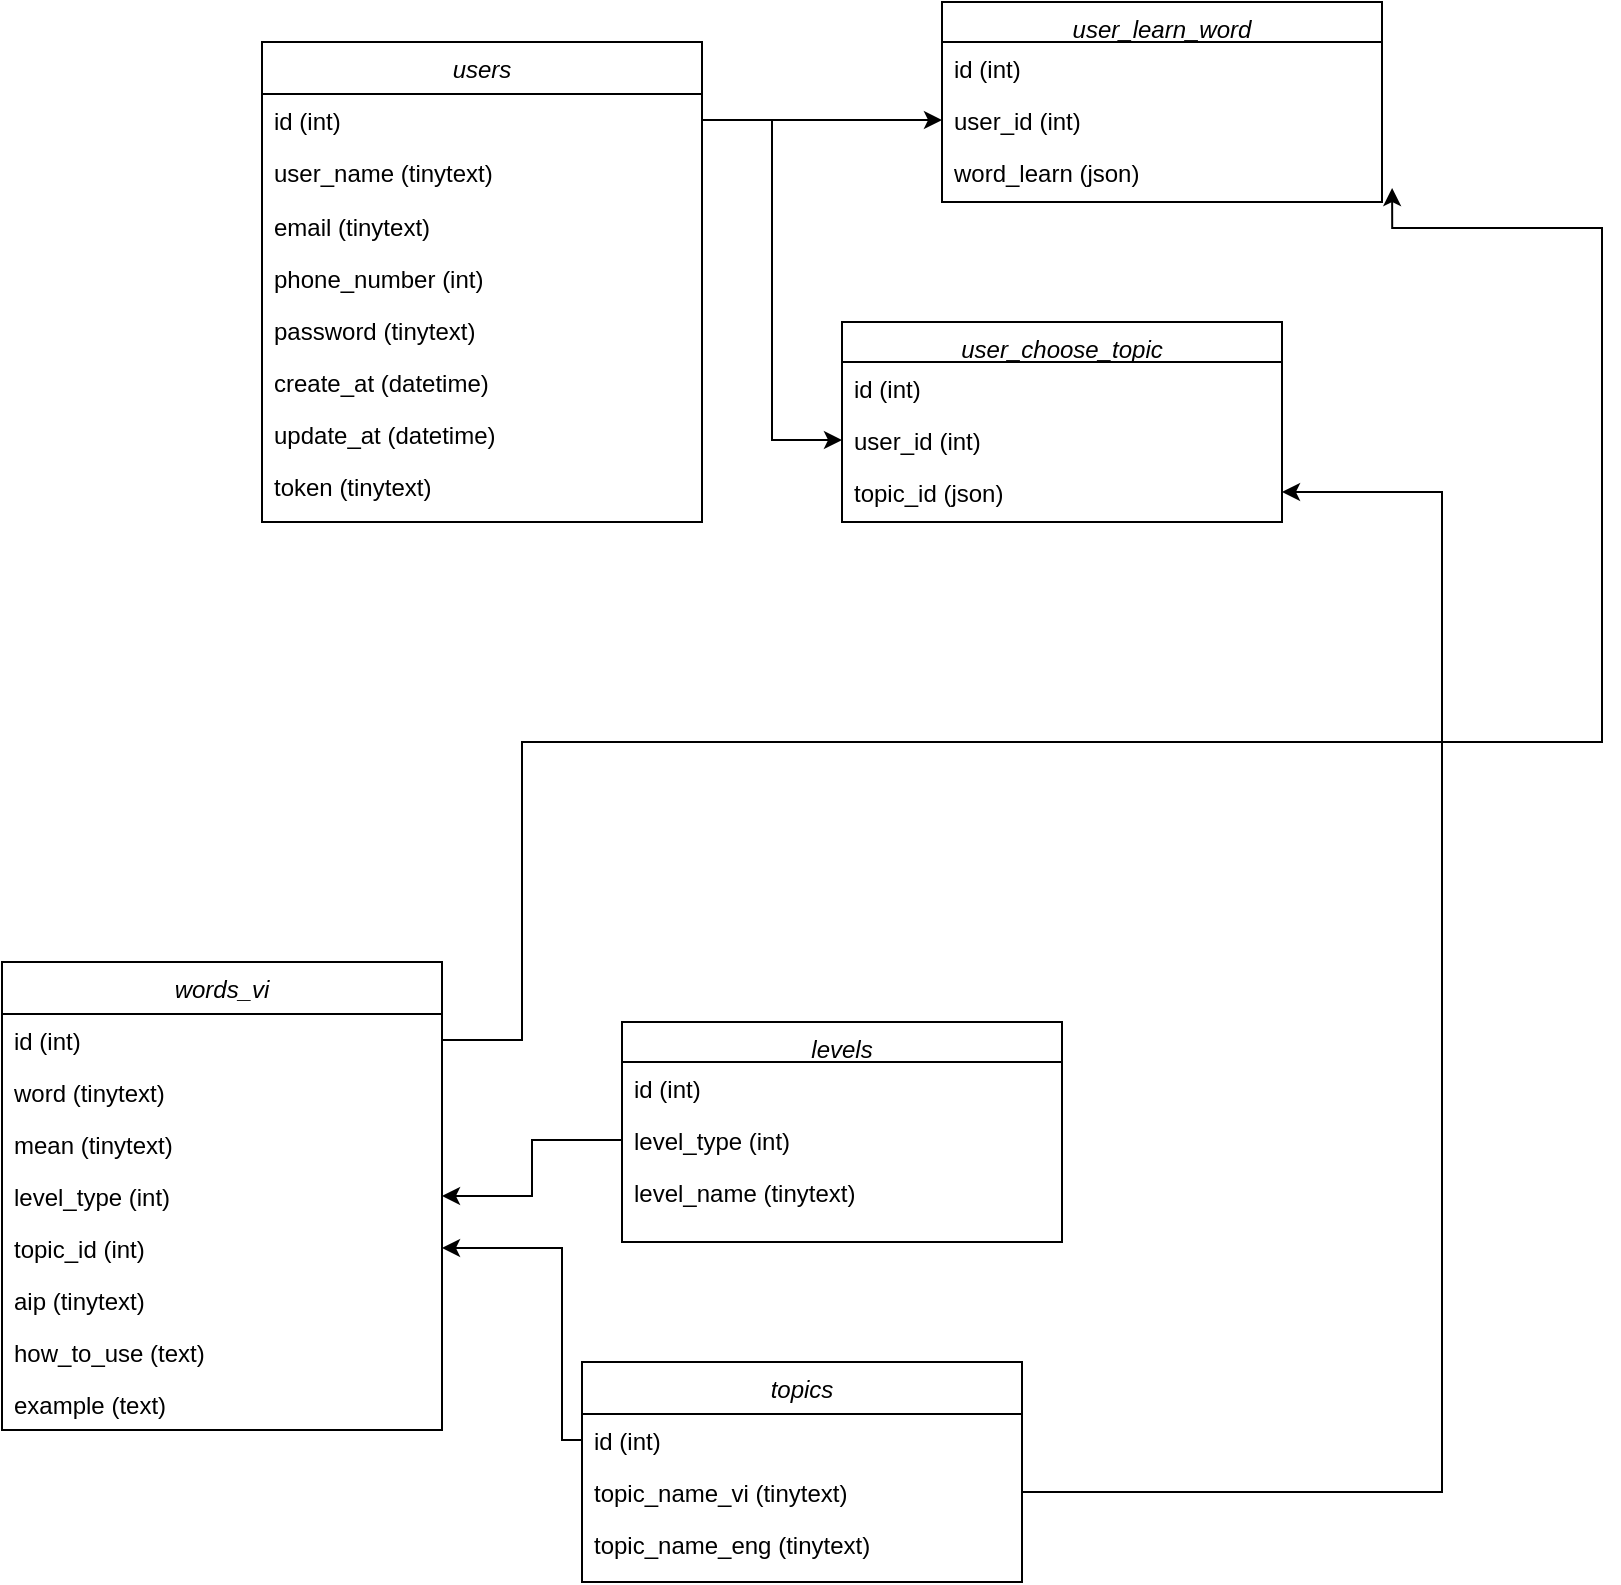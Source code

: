<mxfile version="14.4.3" type="github">
  <diagram id="C5RBs43oDa-KdzZeNtuy" name="Page-1">
    <mxGraphModel dx="259" dy="435" grid="1" gridSize="10" guides="1" tooltips="1" connect="1" arrows="1" fold="1" page="1" pageScale="1" pageWidth="1654" pageHeight="1169" math="0" shadow="0">
      <root>
        <mxCell id="WIyWlLk6GJQsqaUBKTNV-0" />
        <mxCell id="WIyWlLk6GJQsqaUBKTNV-1" parent="WIyWlLk6GJQsqaUBKTNV-0" />
        <mxCell id="zkfFHV4jXpPFQw0GAbJ--0" value="users" style="swimlane;fontStyle=2;align=center;verticalAlign=top;childLayout=stackLayout;horizontal=1;startSize=26;horizontalStack=0;resizeParent=1;resizeLast=0;collapsible=1;marginBottom=0;rounded=0;shadow=0;strokeWidth=1;" parent="WIyWlLk6GJQsqaUBKTNV-1" vertex="1">
          <mxGeometry x="360" y="170" width="220" height="240" as="geometry">
            <mxRectangle x="230" y="140" width="160" height="26" as="alternateBounds" />
          </mxGeometry>
        </mxCell>
        <mxCell id="zkfFHV4jXpPFQw0GAbJ--1" value="id (int)" style="text;align=left;verticalAlign=top;spacingLeft=4;spacingRight=4;overflow=hidden;rotatable=0;points=[[0,0.5],[1,0.5]];portConstraint=eastwest;" parent="zkfFHV4jXpPFQw0GAbJ--0" vertex="1">
          <mxGeometry y="26" width="220" height="26" as="geometry" />
        </mxCell>
        <mxCell id="zkfFHV4jXpPFQw0GAbJ--2" value="user_name (tinytext)" style="text;align=left;verticalAlign=top;spacingLeft=4;spacingRight=4;overflow=hidden;rotatable=0;points=[[0,0.5],[1,0.5]];portConstraint=eastwest;rounded=0;shadow=0;html=0;" parent="zkfFHV4jXpPFQw0GAbJ--0" vertex="1">
          <mxGeometry y="52" width="220" height="27" as="geometry" />
        </mxCell>
        <mxCell id="T9RBrHjK5zjQ25orhP69-0" value="email (tinytext)" style="text;align=left;verticalAlign=top;spacingLeft=4;spacingRight=4;overflow=hidden;rotatable=0;points=[[0,0.5],[1,0.5]];portConstraint=eastwest;rounded=0;shadow=0;html=0;" parent="zkfFHV4jXpPFQw0GAbJ--0" vertex="1">
          <mxGeometry y="79" width="220" height="26" as="geometry" />
        </mxCell>
        <mxCell id="T9RBrHjK5zjQ25orhP69-1" value="phone_number (int)" style="text;align=left;verticalAlign=top;spacingLeft=4;spacingRight=4;overflow=hidden;rotatable=0;points=[[0,0.5],[1,0.5]];portConstraint=eastwest;rounded=0;shadow=0;html=0;" parent="zkfFHV4jXpPFQw0GAbJ--0" vertex="1">
          <mxGeometry y="105" width="220" height="26" as="geometry" />
        </mxCell>
        <mxCell id="T9RBrHjK5zjQ25orhP69-2" value="password (tinytext)" style="text;align=left;verticalAlign=top;spacingLeft=4;spacingRight=4;overflow=hidden;rotatable=0;points=[[0,0.5],[1,0.5]];portConstraint=eastwest;rounded=0;shadow=0;html=0;" parent="zkfFHV4jXpPFQw0GAbJ--0" vertex="1">
          <mxGeometry y="131" width="220" height="26" as="geometry" />
        </mxCell>
        <mxCell id="T9RBrHjK5zjQ25orhP69-6" value="create_at (datetime)" style="text;align=left;verticalAlign=top;spacingLeft=4;spacingRight=4;overflow=hidden;rotatable=0;points=[[0,0.5],[1,0.5]];portConstraint=eastwest;rounded=0;shadow=0;html=0;" parent="zkfFHV4jXpPFQw0GAbJ--0" vertex="1">
          <mxGeometry y="157" width="220" height="26" as="geometry" />
        </mxCell>
        <mxCell id="T9RBrHjK5zjQ25orhP69-7" value="update_at (datetime)" style="text;align=left;verticalAlign=top;spacingLeft=4;spacingRight=4;overflow=hidden;rotatable=0;points=[[0,0.5],[1,0.5]];portConstraint=eastwest;rounded=0;shadow=0;html=0;" parent="zkfFHV4jXpPFQw0GAbJ--0" vertex="1">
          <mxGeometry y="183" width="220" height="26" as="geometry" />
        </mxCell>
        <mxCell id="T9RBrHjK5zjQ25orhP69-9" value="token (tinytext)" style="text;align=left;verticalAlign=top;spacingLeft=4;spacingRight=4;overflow=hidden;rotatable=0;points=[[0,0.5],[1,0.5]];portConstraint=eastwest;rounded=0;shadow=0;html=0;" parent="zkfFHV4jXpPFQw0GAbJ--0" vertex="1">
          <mxGeometry y="209" width="220" height="26" as="geometry" />
        </mxCell>
        <mxCell id="T9RBrHjK5zjQ25orhP69-10" value="words_vi" style="swimlane;fontStyle=2;align=center;verticalAlign=top;childLayout=stackLayout;horizontal=1;startSize=26;horizontalStack=0;resizeParent=1;resizeLast=0;collapsible=1;marginBottom=0;rounded=0;shadow=0;strokeWidth=1;" parent="WIyWlLk6GJQsqaUBKTNV-1" vertex="1">
          <mxGeometry x="230" y="630" width="220" height="234" as="geometry">
            <mxRectangle x="230" y="140" width="160" height="26" as="alternateBounds" />
          </mxGeometry>
        </mxCell>
        <mxCell id="T9RBrHjK5zjQ25orhP69-11" value="id (int)" style="text;align=left;verticalAlign=top;spacingLeft=4;spacingRight=4;overflow=hidden;rotatable=0;points=[[0,0.5],[1,0.5]];portConstraint=eastwest;" parent="T9RBrHjK5zjQ25orhP69-10" vertex="1">
          <mxGeometry y="26" width="220" height="26" as="geometry" />
        </mxCell>
        <mxCell id="T9RBrHjK5zjQ25orhP69-12" value="word (tinytext)" style="text;align=left;verticalAlign=top;spacingLeft=4;spacingRight=4;overflow=hidden;rotatable=0;points=[[0,0.5],[1,0.5]];portConstraint=eastwest;rounded=0;shadow=0;html=0;" parent="T9RBrHjK5zjQ25orhP69-10" vertex="1">
          <mxGeometry y="52" width="220" height="26" as="geometry" />
        </mxCell>
        <mxCell id="T9RBrHjK5zjQ25orhP69-13" value="mean (tinytext)" style="text;align=left;verticalAlign=top;spacingLeft=4;spacingRight=4;overflow=hidden;rotatable=0;points=[[0,0.5],[1,0.5]];portConstraint=eastwest;rounded=0;shadow=0;html=0;" parent="T9RBrHjK5zjQ25orhP69-10" vertex="1">
          <mxGeometry y="78" width="220" height="26" as="geometry" />
        </mxCell>
        <mxCell id="T9RBrHjK5zjQ25orhP69-14" value="level_type (int)" style="text;align=left;verticalAlign=top;spacingLeft=4;spacingRight=4;overflow=hidden;rotatable=0;points=[[0,0.5],[1,0.5]];portConstraint=eastwest;rounded=0;shadow=0;html=0;" parent="T9RBrHjK5zjQ25orhP69-10" vertex="1">
          <mxGeometry y="104" width="220" height="26" as="geometry" />
        </mxCell>
        <mxCell id="T9RBrHjK5zjQ25orhP69-15" value="topic_id (int)" style="text;align=left;verticalAlign=top;spacingLeft=4;spacingRight=4;overflow=hidden;rotatable=0;points=[[0,0.5],[1,0.5]];portConstraint=eastwest;rounded=0;shadow=0;html=0;" parent="T9RBrHjK5zjQ25orhP69-10" vertex="1">
          <mxGeometry y="130" width="220" height="26" as="geometry" />
        </mxCell>
        <mxCell id="T9RBrHjK5zjQ25orhP69-16" value="aip (tinytext)" style="text;align=left;verticalAlign=top;spacingLeft=4;spacingRight=4;overflow=hidden;rotatable=0;points=[[0,0.5],[1,0.5]];portConstraint=eastwest;rounded=0;shadow=0;html=0;" parent="T9RBrHjK5zjQ25orhP69-10" vertex="1">
          <mxGeometry y="156" width="220" height="26" as="geometry" />
        </mxCell>
        <mxCell id="T9RBrHjK5zjQ25orhP69-17" value="how_to_use (text)" style="text;align=left;verticalAlign=top;spacingLeft=4;spacingRight=4;overflow=hidden;rotatable=0;points=[[0,0.5],[1,0.5]];portConstraint=eastwest;rounded=0;shadow=0;html=0;" parent="T9RBrHjK5zjQ25orhP69-10" vertex="1">
          <mxGeometry y="182" width="220" height="26" as="geometry" />
        </mxCell>
        <mxCell id="T9RBrHjK5zjQ25orhP69-18" value="example (text)" style="text;align=left;verticalAlign=top;spacingLeft=4;spacingRight=4;overflow=hidden;rotatable=0;points=[[0,0.5],[1,0.5]];portConstraint=eastwest;rounded=0;shadow=0;html=0;" parent="T9RBrHjK5zjQ25orhP69-10" vertex="1">
          <mxGeometry y="208" width="220" height="26" as="geometry" />
        </mxCell>
        <mxCell id="T9RBrHjK5zjQ25orhP69-19" value="levels" style="swimlane;fontStyle=2;align=center;verticalAlign=top;childLayout=stackLayout;horizontal=1;startSize=20;horizontalStack=0;resizeParent=1;resizeLast=0;collapsible=1;marginBottom=0;rounded=0;shadow=0;strokeWidth=1;" parent="WIyWlLk6GJQsqaUBKTNV-1" vertex="1">
          <mxGeometry x="540" y="660" width="220" height="110" as="geometry">
            <mxRectangle x="360" y="530" width="160" height="26" as="alternateBounds" />
          </mxGeometry>
        </mxCell>
        <mxCell id="T9RBrHjK5zjQ25orhP69-20" value="id (int)" style="text;align=left;verticalAlign=top;spacingLeft=4;spacingRight=4;overflow=hidden;rotatable=0;points=[[0,0.5],[1,0.5]];portConstraint=eastwest;" parent="T9RBrHjK5zjQ25orhP69-19" vertex="1">
          <mxGeometry y="20" width="220" height="26" as="geometry" />
        </mxCell>
        <mxCell id="T9RBrHjK5zjQ25orhP69-21" value="level_type (int)" style="text;align=left;verticalAlign=top;spacingLeft=4;spacingRight=4;overflow=hidden;rotatable=0;points=[[0,0.5],[1,0.5]];portConstraint=eastwest;rounded=0;shadow=0;html=0;" parent="T9RBrHjK5zjQ25orhP69-19" vertex="1">
          <mxGeometry y="46" width="220" height="26" as="geometry" />
        </mxCell>
        <mxCell id="T9RBrHjK5zjQ25orhP69-22" value="level_name (tinytext)" style="text;align=left;verticalAlign=top;spacingLeft=4;spacingRight=4;overflow=hidden;rotatable=0;points=[[0,0.5],[1,0.5]];portConstraint=eastwest;rounded=0;shadow=0;html=0;" parent="T9RBrHjK5zjQ25orhP69-19" vertex="1">
          <mxGeometry y="72" width="220" height="26" as="geometry" />
        </mxCell>
        <mxCell id="T9RBrHjK5zjQ25orhP69-30" value="topics" style="swimlane;fontStyle=2;align=center;verticalAlign=top;childLayout=stackLayout;horizontal=1;startSize=26;horizontalStack=0;resizeParent=1;resizeLast=0;collapsible=1;marginBottom=0;rounded=0;shadow=0;strokeWidth=1;" parent="WIyWlLk6GJQsqaUBKTNV-1" vertex="1">
          <mxGeometry x="520" y="830" width="220" height="110" as="geometry">
            <mxRectangle x="230" y="140" width="160" height="26" as="alternateBounds" />
          </mxGeometry>
        </mxCell>
        <mxCell id="T9RBrHjK5zjQ25orhP69-31" value="id (int)" style="text;align=left;verticalAlign=top;spacingLeft=4;spacingRight=4;overflow=hidden;rotatable=0;points=[[0,0.5],[1,0.5]];portConstraint=eastwest;" parent="T9RBrHjK5zjQ25orhP69-30" vertex="1">
          <mxGeometry y="26" width="220" height="26" as="geometry" />
        </mxCell>
        <mxCell id="T9RBrHjK5zjQ25orhP69-32" value="topic_name_vi (tinytext)" style="text;align=left;verticalAlign=top;spacingLeft=4;spacingRight=4;overflow=hidden;rotatable=0;points=[[0,0.5],[1,0.5]];portConstraint=eastwest;rounded=0;shadow=0;html=0;" parent="T9RBrHjK5zjQ25orhP69-30" vertex="1">
          <mxGeometry y="52" width="220" height="26" as="geometry" />
        </mxCell>
        <mxCell id="T9RBrHjK5zjQ25orhP69-33" value="topic_name_eng (tinytext)" style="text;align=left;verticalAlign=top;spacingLeft=4;spacingRight=4;overflow=hidden;rotatable=0;points=[[0,0.5],[1,0.5]];portConstraint=eastwest;rounded=0;shadow=0;html=0;" parent="T9RBrHjK5zjQ25orhP69-30" vertex="1">
          <mxGeometry y="78" width="220" height="26" as="geometry" />
        </mxCell>
        <mxCell id="T9RBrHjK5zjQ25orhP69-36" style="edgeStyle=orthogonalEdgeStyle;rounded=0;orthogonalLoop=1;jettySize=auto;html=1;exitX=0;exitY=0.5;exitDx=0;exitDy=0;" parent="WIyWlLk6GJQsqaUBKTNV-1" source="T9RBrHjK5zjQ25orhP69-31" target="T9RBrHjK5zjQ25orhP69-15" edge="1">
          <mxGeometry relative="1" as="geometry">
            <mxPoint x="520" y="895" as="sourcePoint" />
            <Array as="points">
              <mxPoint x="510" y="869" />
              <mxPoint x="510" y="773" />
            </Array>
          </mxGeometry>
        </mxCell>
        <mxCell id="T9RBrHjK5zjQ25orhP69-37" style="edgeStyle=orthogonalEdgeStyle;rounded=0;orthogonalLoop=1;jettySize=auto;html=1;exitX=0;exitY=0.5;exitDx=0;exitDy=0;" parent="WIyWlLk6GJQsqaUBKTNV-1" source="T9RBrHjK5zjQ25orhP69-21" target="T9RBrHjK5zjQ25orhP69-14" edge="1">
          <mxGeometry relative="1" as="geometry" />
        </mxCell>
        <mxCell id="T9RBrHjK5zjQ25orhP69-40" value="user_learn_word" style="swimlane;fontStyle=2;align=center;verticalAlign=top;childLayout=stackLayout;horizontal=1;startSize=20;horizontalStack=0;resizeParent=1;resizeLast=0;collapsible=1;marginBottom=0;rounded=0;shadow=0;strokeWidth=1;" parent="WIyWlLk6GJQsqaUBKTNV-1" vertex="1">
          <mxGeometry x="700" y="150" width="220" height="100" as="geometry">
            <mxRectangle x="360" y="530" width="160" height="26" as="alternateBounds" />
          </mxGeometry>
        </mxCell>
        <mxCell id="T9RBrHjK5zjQ25orhP69-41" value="id (int)" style="text;align=left;verticalAlign=top;spacingLeft=4;spacingRight=4;overflow=hidden;rotatable=0;points=[[0,0.5],[1,0.5]];portConstraint=eastwest;" parent="T9RBrHjK5zjQ25orhP69-40" vertex="1">
          <mxGeometry y="20" width="220" height="26" as="geometry" />
        </mxCell>
        <mxCell id="T9RBrHjK5zjQ25orhP69-42" value="user_id (int)" style="text;align=left;verticalAlign=top;spacingLeft=4;spacingRight=4;overflow=hidden;rotatable=0;points=[[0,0.5],[1,0.5]];portConstraint=eastwest;rounded=0;shadow=0;html=0;" parent="T9RBrHjK5zjQ25orhP69-40" vertex="1">
          <mxGeometry y="46" width="220" height="26" as="geometry" />
        </mxCell>
        <mxCell id="T9RBrHjK5zjQ25orhP69-43" value="word_learn (json)" style="text;align=left;verticalAlign=top;spacingLeft=4;spacingRight=4;overflow=hidden;rotatable=0;points=[[0,0.5],[1,0.5]];portConstraint=eastwest;rounded=0;shadow=0;html=0;" parent="T9RBrHjK5zjQ25orhP69-40" vertex="1">
          <mxGeometry y="72" width="220" height="26" as="geometry" />
        </mxCell>
        <mxCell id="T9RBrHjK5zjQ25orhP69-47" value="user_choose_topic" style="swimlane;fontStyle=2;align=center;verticalAlign=top;childLayout=stackLayout;horizontal=1;startSize=20;horizontalStack=0;resizeParent=1;resizeLast=0;collapsible=1;marginBottom=0;rounded=0;shadow=0;strokeWidth=1;" parent="WIyWlLk6GJQsqaUBKTNV-1" vertex="1">
          <mxGeometry x="650" y="310" width="220" height="100" as="geometry">
            <mxRectangle x="360" y="530" width="160" height="26" as="alternateBounds" />
          </mxGeometry>
        </mxCell>
        <mxCell id="T9RBrHjK5zjQ25orhP69-48" value="id (int)" style="text;align=left;verticalAlign=top;spacingLeft=4;spacingRight=4;overflow=hidden;rotatable=0;points=[[0,0.5],[1,0.5]];portConstraint=eastwest;" parent="T9RBrHjK5zjQ25orhP69-47" vertex="1">
          <mxGeometry y="20" width="220" height="26" as="geometry" />
        </mxCell>
        <mxCell id="T9RBrHjK5zjQ25orhP69-49" value="user_id (int)" style="text;align=left;verticalAlign=top;spacingLeft=4;spacingRight=4;overflow=hidden;rotatable=0;points=[[0,0.5],[1,0.5]];portConstraint=eastwest;rounded=0;shadow=0;html=0;" parent="T9RBrHjK5zjQ25orhP69-47" vertex="1">
          <mxGeometry y="46" width="220" height="26" as="geometry" />
        </mxCell>
        <mxCell id="T9RBrHjK5zjQ25orhP69-50" value="topic_id (json)" style="text;align=left;verticalAlign=top;spacingLeft=4;spacingRight=4;overflow=hidden;rotatable=0;points=[[0,0.5],[1,0.5]];portConstraint=eastwest;rounded=0;shadow=0;html=0;" parent="T9RBrHjK5zjQ25orhP69-47" vertex="1">
          <mxGeometry y="72" width="220" height="26" as="geometry" />
        </mxCell>
        <mxCell id="T9RBrHjK5zjQ25orhP69-54" style="edgeStyle=orthogonalEdgeStyle;rounded=0;orthogonalLoop=1;jettySize=auto;html=1;" parent="WIyWlLk6GJQsqaUBKTNV-1" source="zkfFHV4jXpPFQw0GAbJ--1" target="T9RBrHjK5zjQ25orhP69-42" edge="1">
          <mxGeometry relative="1" as="geometry" />
        </mxCell>
        <mxCell id="T9RBrHjK5zjQ25orhP69-55" style="edgeStyle=orthogonalEdgeStyle;rounded=0;orthogonalLoop=1;jettySize=auto;html=1;entryX=0;entryY=0.5;entryDx=0;entryDy=0;" parent="WIyWlLk6GJQsqaUBKTNV-1" source="zkfFHV4jXpPFQw0GAbJ--1" target="T9RBrHjK5zjQ25orhP69-49" edge="1">
          <mxGeometry relative="1" as="geometry" />
        </mxCell>
        <mxCell id="T9RBrHjK5zjQ25orhP69-58" style="edgeStyle=orthogonalEdgeStyle;rounded=0;orthogonalLoop=1;jettySize=auto;html=1;entryX=1;entryY=0.5;entryDx=0;entryDy=0;" parent="WIyWlLk6GJQsqaUBKTNV-1" target="T9RBrHjK5zjQ25orhP69-50" edge="1">
          <mxGeometry relative="1" as="geometry">
            <Array as="points">
              <mxPoint x="950" y="895" />
              <mxPoint x="950" y="395" />
            </Array>
            <mxPoint x="740" y="895" as="sourcePoint" />
          </mxGeometry>
        </mxCell>
        <mxCell id="T9RBrHjK5zjQ25orhP69-61" style="edgeStyle=orthogonalEdgeStyle;rounded=0;orthogonalLoop=1;jettySize=auto;html=1;entryX=1.023;entryY=0.808;entryDx=0;entryDy=0;entryPerimeter=0;" parent="WIyWlLk6GJQsqaUBKTNV-1" source="T9RBrHjK5zjQ25orhP69-11" target="T9RBrHjK5zjQ25orhP69-43" edge="1">
          <mxGeometry relative="1" as="geometry">
            <Array as="points">
              <mxPoint x="490" y="669" />
              <mxPoint x="490" y="520" />
              <mxPoint x="1030" y="520" />
              <mxPoint x="1030" y="263" />
            </Array>
          </mxGeometry>
        </mxCell>
      </root>
    </mxGraphModel>
  </diagram>
</mxfile>

